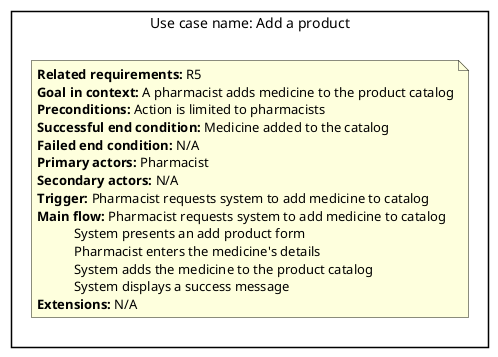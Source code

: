 @startuml

rectangle "Use case name: Add a product" {
    note
    <b>Related requirements:</b> R5
    <b>Goal in context:</b> A pharmacist adds medicine to the product catalog
    <b>Preconditions:</b> Action is limited to pharmacists
    <b>Successful end condition:</b> Medicine added to the catalog
    <b>Failed end condition:</b> N/A
    <b>Primary actors:</b> Pharmacist
    <b>Secondary actors:</b> N/A
    <b>Trigger:</b> Pharmacist requests system to add medicine to catalog
    <b>Main flow:</b> Pharmacist requests system to add medicine to catalog
               System presents an add product form
               Pharmacist enters the medicine's details
               System adds the medicine to the product catalog
               System displays a success message
    <b>Extensions:</b> N/A
    end note
}

@enduml

